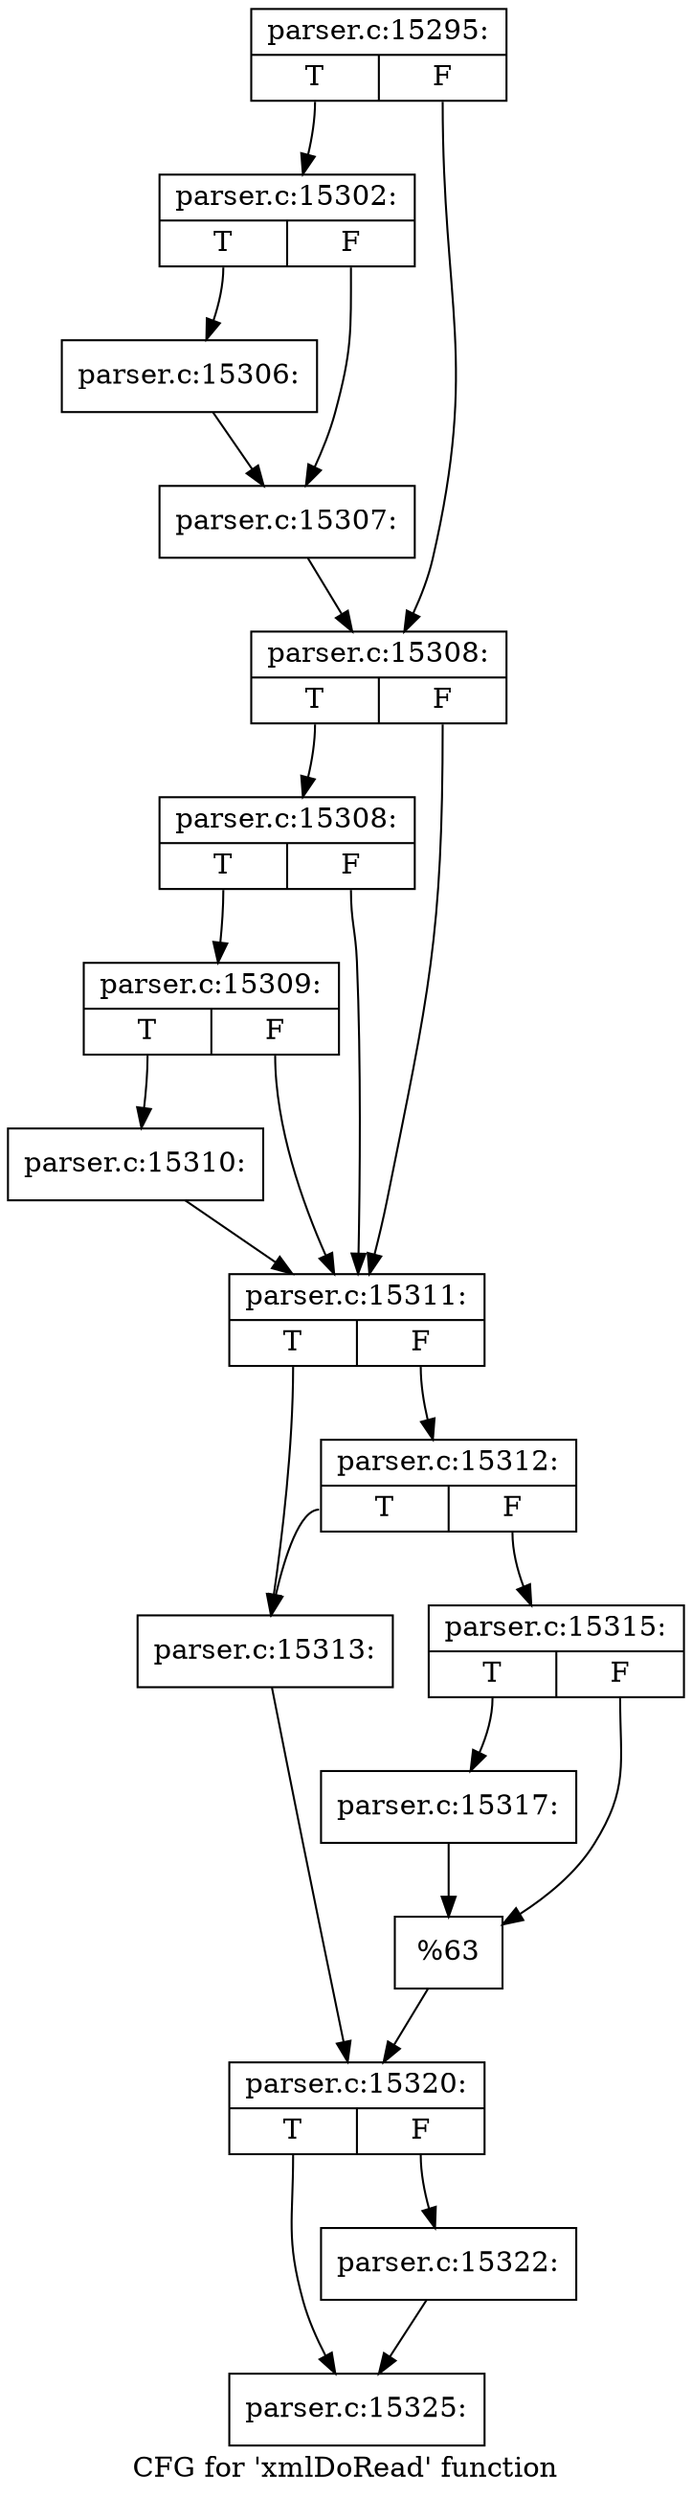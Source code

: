 digraph "CFG for 'xmlDoRead' function" {
	label="CFG for 'xmlDoRead' function";

	Node0x4e6c930 [shape=record,label="{parser.c:15295:|{<s0>T|<s1>F}}"];
	Node0x4e6c930:s0 -> Node0x4e83990;
	Node0x4e6c930:s1 -> Node0x4e839e0;
	Node0x4e83990 [shape=record,label="{parser.c:15302:|{<s0>T|<s1>F}}"];
	Node0x4e83990:s0 -> Node0x4e84240;
	Node0x4e83990:s1 -> Node0x4e84290;
	Node0x4e84240 [shape=record,label="{parser.c:15306:}"];
	Node0x4e84240 -> Node0x4e84290;
	Node0x4e84290 [shape=record,label="{parser.c:15307:}"];
	Node0x4e84290 -> Node0x4e839e0;
	Node0x4e839e0 [shape=record,label="{parser.c:15308:|{<s0>T|<s1>F}}"];
	Node0x4e839e0:s0 -> Node0x4e84a80;
	Node0x4e839e0:s1 -> Node0x4e849b0;
	Node0x4e84a80 [shape=record,label="{parser.c:15308:|{<s0>T|<s1>F}}"];
	Node0x4e84a80:s0 -> Node0x4e84a00;
	Node0x4e84a80:s1 -> Node0x4e849b0;
	Node0x4e84a00 [shape=record,label="{parser.c:15309:|{<s0>T|<s1>F}}"];
	Node0x4e84a00:s0 -> Node0x4e84960;
	Node0x4e84a00:s1 -> Node0x4e849b0;
	Node0x4e84960 [shape=record,label="{parser.c:15310:}"];
	Node0x4e84960 -> Node0x4e849b0;
	Node0x4e849b0 [shape=record,label="{parser.c:15311:|{<s0>T|<s1>F}}"];
	Node0x4e849b0:s0 -> Node0x4e85c30;
	Node0x4e849b0:s1 -> Node0x4e85d20;
	Node0x4e85d20 [shape=record,label="{parser.c:15312:|{<s0>T|<s1>F}}"];
	Node0x4e85d20:s0 -> Node0x4e85c30;
	Node0x4e85d20:s1 -> Node0x4e85cd0;
	Node0x4e85c30 [shape=record,label="{parser.c:15313:}"];
	Node0x4e85c30 -> Node0x4e85c80;
	Node0x4e85cd0 [shape=record,label="{parser.c:15315:|{<s0>T|<s1>F}}"];
	Node0x4e85cd0:s0 -> Node0x4e86890;
	Node0x4e85cd0:s1 -> Node0x4e868e0;
	Node0x4e86890 [shape=record,label="{parser.c:15317:}"];
	Node0x4e86890 -> Node0x4e868e0;
	Node0x4e868e0 [shape=record,label="{%63}"];
	Node0x4e868e0 -> Node0x4e85c80;
	Node0x4e85c80 [shape=record,label="{parser.c:15320:|{<s0>T|<s1>F}}"];
	Node0x4e85c80:s0 -> Node0x4e87460;
	Node0x4e85c80:s1 -> Node0x4e87410;
	Node0x4e87410 [shape=record,label="{parser.c:15322:}"];
	Node0x4e87410 -> Node0x4e87460;
	Node0x4e87460 [shape=record,label="{parser.c:15325:}"];
}
